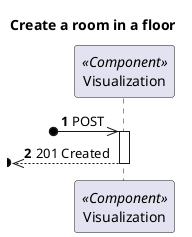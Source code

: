 @startuml
'https://plantuml.com/sequence-diagram

autonumber
skinparam packageStyle rect

title Create a room in a floor

participant "Visualization" as MD <<Component>>

?o->> MD : POST

activate MD
?o<<--MD : 201 Created

deactivate MD


@enduml

